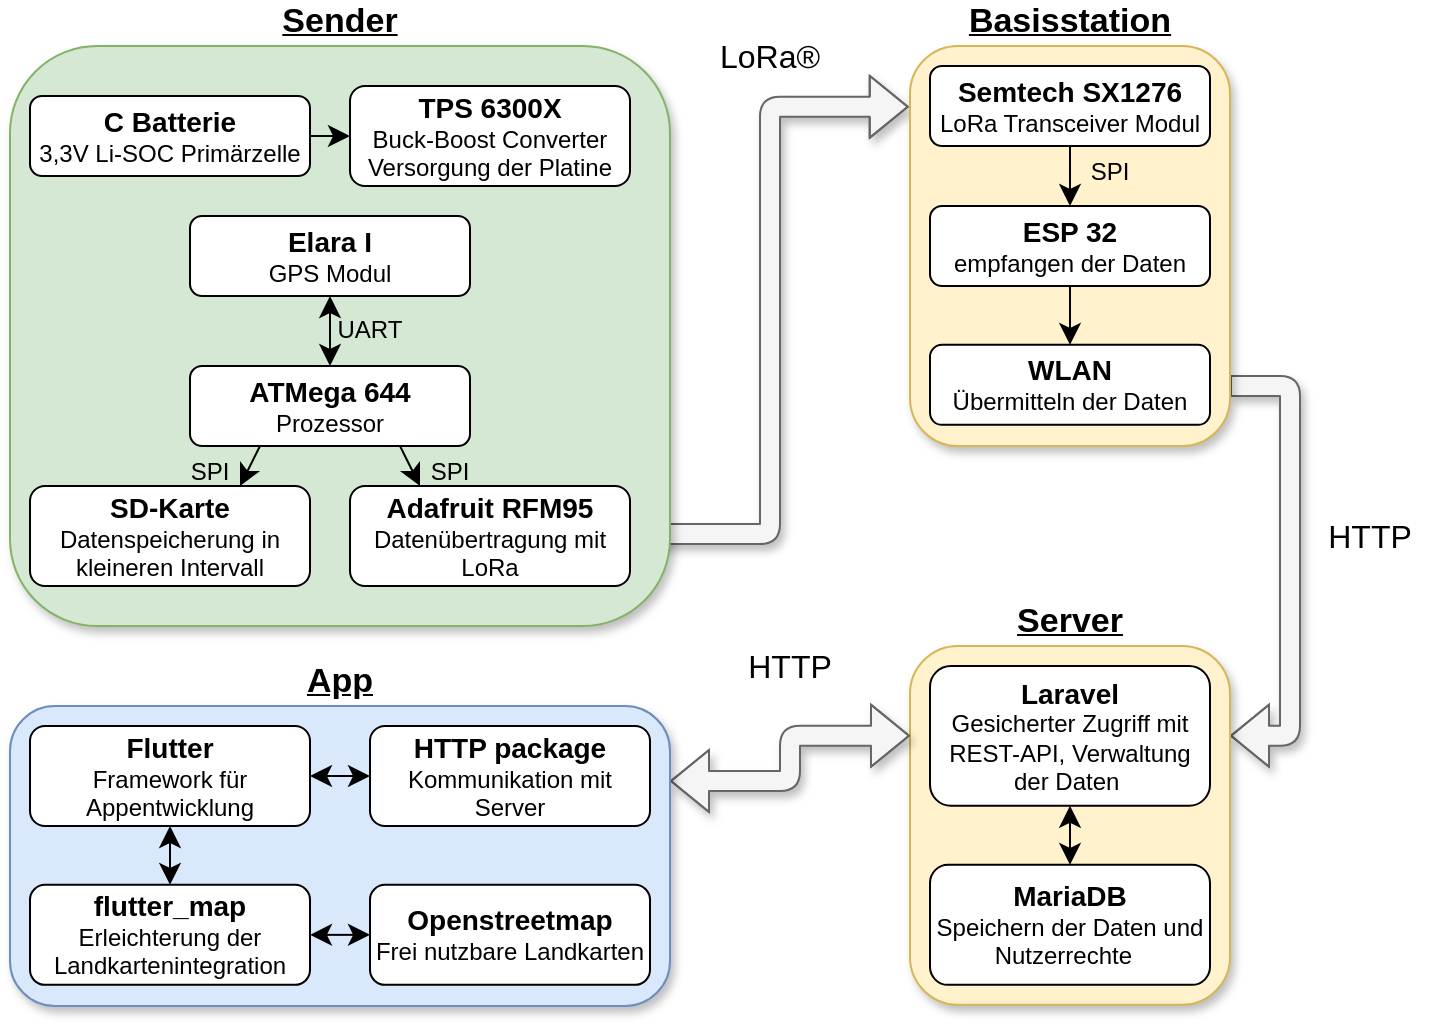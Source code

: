 <mxfile version="24.0.7" type="onedrive">
  <diagram name="Seite-1" id="KbpILENThxNt7EIQ6GHb">
    <mxGraphModel grid="1" page="1" gridSize="10" guides="1" tooltips="1" connect="1" arrows="1" fold="1" pageScale="1" pageWidth="827" pageHeight="1169" math="0" shadow="0">
      <root>
        <mxCell id="0" />
        <mxCell id="1" parent="0" />
        <mxCell id="ogu68mqCaCOpR1NrzorK-50" style="edgeStyle=elbowEdgeStyle;rounded=1;orthogonalLoop=1;jettySize=auto;html=1;entryX=-0.004;entryY=0.152;entryDx=0;entryDy=0;fontSize=12;shape=flexArrow;shadow=1;fillColor=#f5f5f5;strokeColor=#666666;entryPerimeter=0;" edge="1" parent="1" target="ogu68mqCaCOpR1NrzorK-3">
          <mxGeometry relative="1" as="geometry">
            <mxPoint x="390" y="394" as="sourcePoint" />
            <Array as="points">
              <mxPoint x="460" y="290" />
              <mxPoint x="410" y="290" />
            </Array>
          </mxGeometry>
        </mxCell>
        <mxCell id="ogu68mqCaCOpR1NrzorK-1" value="Sender" style="rounded=1;whiteSpace=wrap;html=1;labelPosition=center;verticalLabelPosition=top;align=center;verticalAlign=bottom;fontSize=17;fontStyle=5;shadow=1;fillColor=#d5e8d4;strokeColor=#82b366;" vertex="1" parent="1">
          <mxGeometry x="80" y="150" width="330" height="290" as="geometry" />
        </mxCell>
        <mxCell id="ogu68mqCaCOpR1NrzorK-52" style="edgeStyle=elbowEdgeStyle;rounded=1;orthogonalLoop=1;jettySize=auto;html=1;entryX=1;entryY=0.25;entryDx=0;entryDy=0;fontSize=12;shape=flexArrow;fillColor=#f5f5f5;strokeColor=#666666;shadow=1;exitX=1;exitY=0.85;exitDx=0;exitDy=0;exitPerimeter=0;" edge="1" parent="1" source="ogu68mqCaCOpR1NrzorK-3" target="ogu68mqCaCOpR1NrzorK-4">
          <mxGeometry relative="1" as="geometry">
            <Array as="points">
              <mxPoint x="720" y="400" />
            </Array>
            <mxPoint x="720" y="370" as="sourcePoint" />
          </mxGeometry>
        </mxCell>
        <mxCell id="ogu68mqCaCOpR1NrzorK-3" value="Basisstation" style="rounded=1;whiteSpace=wrap;html=1;labelPosition=center;verticalLabelPosition=top;align=center;verticalAlign=bottom;fontSize=17;fontStyle=5;shadow=1;fillColor=#fff2cc;strokeColor=#d6b656;" vertex="1" parent="1">
          <mxGeometry x="530" y="150" width="160" height="200" as="geometry" />
        </mxCell>
        <mxCell id="ogu68mqCaCOpR1NrzorK-4" value="&lt;font style=&quot;font-size: 17px;&quot;&gt;&lt;b&gt;&lt;u&gt;Server&lt;/u&gt;&lt;/b&gt;&lt;/font&gt;" style="rounded=1;whiteSpace=wrap;html=1;labelPosition=center;verticalLabelPosition=top;align=center;verticalAlign=bottom;fillColor=#fff2cc;strokeColor=#d6b656;shadow=1;" vertex="1" parent="1">
          <mxGeometry x="530" y="450" width="160" height="179.43" as="geometry" />
        </mxCell>
        <mxCell id="ogu68mqCaCOpR1NrzorK-65" style="edgeStyle=elbowEdgeStyle;rounded=1;orthogonalLoop=1;jettySize=auto;html=1;entryX=0;entryY=0.25;entryDx=0;entryDy=0;fontSize=12;shape=flexArrow;startArrow=block;shadow=1;exitX=1;exitY=0.25;exitDx=0;exitDy=0;fillColor=#f5f5f5;strokeColor=#666666;" edge="1" parent="1" source="ogu68mqCaCOpR1NrzorK-5" target="ogu68mqCaCOpR1NrzorK-4">
          <mxGeometry relative="1" as="geometry" />
        </mxCell>
        <mxCell id="ogu68mqCaCOpR1NrzorK-5" value="App" style="rounded=1;whiteSpace=wrap;html=1;labelPosition=center;verticalLabelPosition=top;align=center;verticalAlign=bottom;fillColor=#dae8fc;strokeColor=#6c8ebf;shadow=1;fontSize=17;fontStyle=5" vertex="1" parent="1">
          <mxGeometry x="80" y="480" width="330" height="150" as="geometry" />
        </mxCell>
        <mxCell id="ogu68mqCaCOpR1NrzorK-42" style="edgeStyle=none;curved=1;rounded=0;orthogonalLoop=1;jettySize=auto;html=1;entryX=0.75;entryY=0;entryDx=0;entryDy=0;fontSize=12;startSize=8;endSize=8;exitX=0.25;exitY=1;exitDx=0;exitDy=0;" edge="1" parent="1" source="ogu68mqCaCOpR1NrzorK-6" target="ogu68mqCaCOpR1NrzorK-11">
          <mxGeometry relative="1" as="geometry" />
        </mxCell>
        <mxCell id="ogu68mqCaCOpR1NrzorK-43" style="rounded=0;orthogonalLoop=1;jettySize=auto;html=1;entryX=0.25;entryY=0;entryDx=0;entryDy=0;fontSize=12;startSize=8;endSize=8;elbow=vertical;exitX=0.75;exitY=1;exitDx=0;exitDy=0;" edge="1" parent="1" source="ogu68mqCaCOpR1NrzorK-6" target="ogu68mqCaCOpR1NrzorK-13">
          <mxGeometry relative="1" as="geometry">
            <mxPoint x="239.998" y="339.43" as="sourcePoint" />
            <mxPoint x="300.28" y="380" as="targetPoint" />
          </mxGeometry>
        </mxCell>
        <mxCell id="ogu68mqCaCOpR1NrzorK-6" value="&lt;b style=&quot;font-size: 14px;&quot;&gt;ATMega 644&lt;br&gt;&lt;/b&gt;Prozessor" style="rounded=1;whiteSpace=wrap;html=1;" vertex="1" parent="1">
          <mxGeometry x="170" y="310" width="140" height="40" as="geometry" />
        </mxCell>
        <mxCell id="ogu68mqCaCOpR1NrzorK-41" style="edgeStyle=none;curved=1;rounded=0;orthogonalLoop=1;jettySize=auto;html=1;fontSize=12;startSize=8;endSize=8;startArrow=classic;startFill=1;" edge="1" parent="1" source="ogu68mqCaCOpR1NrzorK-9" target="ogu68mqCaCOpR1NrzorK-6">
          <mxGeometry relative="1" as="geometry" />
        </mxCell>
        <mxCell id="ogu68mqCaCOpR1NrzorK-9" value="&lt;b style=&quot;font-size: 14px;&quot;&gt;Elara I&lt;br&gt;&lt;/b&gt;GPS Modul" style="rounded=1;whiteSpace=wrap;html=1;" vertex="1" parent="1">
          <mxGeometry x="170" y="235" width="140" height="40" as="geometry" />
        </mxCell>
        <mxCell id="ogu68mqCaCOpR1NrzorK-11" value="&lt;span style=&quot;font-size: 14px;&quot;&gt;&lt;b&gt;SD-Karte&lt;br&gt;&lt;/b&gt;&lt;/span&gt;Datenspeicherung in&lt;br&gt;kleineren Intervall" style="rounded=1;whiteSpace=wrap;html=1;" vertex="1" parent="1">
          <mxGeometry x="90" y="370" width="140" height="50" as="geometry" />
        </mxCell>
        <mxCell id="ogu68mqCaCOpR1NrzorK-13" value="&lt;span style=&quot;font-size: 14px;&quot;&gt;&lt;b&gt;Adafruit RFM95&lt;br&gt;&lt;/b&gt;&lt;/span&gt;Datenübertragung mit LoRa" style="rounded=1;whiteSpace=wrap;html=1;" vertex="1" parent="1">
          <mxGeometry x="250" y="370" width="140" height="50" as="geometry" />
        </mxCell>
        <mxCell id="ogu68mqCaCOpR1NrzorK-16" value="&lt;span style=&quot;font-size: 14px;&quot;&gt;&lt;b&gt;WLAN&lt;br&gt;&lt;/b&gt;&lt;/span&gt;Übermitteln der Daten" style="rounded=1;whiteSpace=wrap;html=1;" vertex="1" parent="1">
          <mxGeometry x="540" y="299.43" width="140" height="40" as="geometry" />
        </mxCell>
        <mxCell id="ogu68mqCaCOpR1NrzorK-49" style="edgeStyle=none;curved=1;rounded=0;orthogonalLoop=1;jettySize=auto;html=1;entryX=0.5;entryY=0;entryDx=0;entryDy=0;fontSize=12;startSize=8;endSize=8;" edge="1" parent="1" source="ogu68mqCaCOpR1NrzorK-24" target="ogu68mqCaCOpR1NrzorK-16">
          <mxGeometry relative="1" as="geometry" />
        </mxCell>
        <mxCell id="ogu68mqCaCOpR1NrzorK-24" value="&lt;span style=&quot;font-size: 14px;&quot;&gt;&lt;b&gt;ESP 32&lt;/b&gt;&lt;/span&gt;&lt;br&gt;empfangen der Daten" style="rounded=1;whiteSpace=wrap;html=1;" vertex="1" parent="1">
          <mxGeometry x="540" y="230" width="140" height="40" as="geometry" />
        </mxCell>
        <mxCell id="ogu68mqCaCOpR1NrzorK-48" style="edgeStyle=none;curved=1;rounded=0;orthogonalLoop=1;jettySize=auto;html=1;fontSize=12;startSize=8;endSize=8;" edge="1" parent="1" source="ogu68mqCaCOpR1NrzorK-26" target="ogu68mqCaCOpR1NrzorK-24">
          <mxGeometry relative="1" as="geometry" />
        </mxCell>
        <mxCell id="ogu68mqCaCOpR1NrzorK-26" value="&lt;span style=&quot;font-size: 14px;&quot;&gt;&lt;b&gt;Semtech SX1276&lt;br&gt;&lt;/b&gt;&lt;/span&gt;LoRa Transceiver Modul" style="rounded=1;whiteSpace=wrap;html=1;" vertex="1" parent="1">
          <mxGeometry x="540" y="160" width="140" height="40" as="geometry" />
        </mxCell>
        <mxCell id="ogu68mqCaCOpR1NrzorK-27" style="edgeStyle=none;curved=1;rounded=0;orthogonalLoop=1;jettySize=auto;html=1;exitX=0.5;exitY=1;exitDx=0;exitDy=0;fontSize=12;startSize=8;endSize=8;" edge="1" parent="1" source="ogu68mqCaCOpR1NrzorK-3" target="ogu68mqCaCOpR1NrzorK-3">
          <mxGeometry relative="1" as="geometry" />
        </mxCell>
        <mxCell id="ogu68mqCaCOpR1NrzorK-53" style="edgeStyle=none;curved=1;rounded=0;orthogonalLoop=1;jettySize=auto;html=1;entryX=0.5;entryY=0;entryDx=0;entryDy=0;fontSize=12;startSize=8;endSize=8;startArrow=classic;startFill=1;" edge="1" parent="1" source="ogu68mqCaCOpR1NrzorK-31" target="ogu68mqCaCOpR1NrzorK-39">
          <mxGeometry relative="1" as="geometry" />
        </mxCell>
        <mxCell id="ogu68mqCaCOpR1NrzorK-31" value="&lt;span style=&quot;font-size: 14px;&quot;&gt;&lt;b&gt;Laravel&lt;br&gt;&lt;/b&gt;&lt;/span&gt;Gesicherter Zugriff mit REST-API, Verwaltung der Daten&amp;nbsp;" style="rounded=1;whiteSpace=wrap;html=1;" vertex="1" parent="1">
          <mxGeometry x="540" y="460" width="140" height="69.9" as="geometry" />
        </mxCell>
        <mxCell id="ogu68mqCaCOpR1NrzorK-37" style="edgeStyle=none;curved=1;rounded=0;orthogonalLoop=1;jettySize=auto;html=1;exitX=0.5;exitY=1;exitDx=0;exitDy=0;fontSize=12;startSize=8;endSize=8;" edge="1" parent="1" source="ogu68mqCaCOpR1NrzorK-4" target="ogu68mqCaCOpR1NrzorK-4">
          <mxGeometry relative="1" as="geometry" />
        </mxCell>
        <mxCell id="ogu68mqCaCOpR1NrzorK-39" value="&lt;span style=&quot;font-size: 14px;&quot;&gt;&lt;b&gt;MariaDB&lt;br&gt;&lt;/b&gt;&lt;/span&gt;Speichern der Daten und Nutzerrechte&amp;nbsp;&amp;nbsp;" style="rounded=1;whiteSpace=wrap;html=1;" vertex="1" parent="1">
          <mxGeometry x="540" y="559.43" width="140" height="60" as="geometry" />
        </mxCell>
        <mxCell id="ogu68mqCaCOpR1NrzorK-46" value="" style="edgeStyle=none;curved=1;rounded=0;orthogonalLoop=1;jettySize=auto;html=1;fontSize=12;startSize=8;endSize=8;" edge="1" parent="1" source="ogu68mqCaCOpR1NrzorK-44" target="ogu68mqCaCOpR1NrzorK-45">
          <mxGeometry relative="1" as="geometry" />
        </mxCell>
        <mxCell id="ogu68mqCaCOpR1NrzorK-44" value="&lt;span style=&quot;font-size: 14px;&quot;&gt;&lt;b&gt;C Batterie&lt;br&gt;&lt;/b&gt;&lt;/span&gt;3,3V Li-SOC Primärzelle" style="rounded=1;whiteSpace=wrap;html=1;" vertex="1" parent="1">
          <mxGeometry x="90" y="175" width="140" height="40" as="geometry" />
        </mxCell>
        <mxCell id="ogu68mqCaCOpR1NrzorK-45" value="&lt;span style=&quot;font-size: 14px;&quot;&gt;&lt;b&gt;TPS 6300X&lt;br&gt;&lt;/b&gt;&lt;/span&gt;Buck-Boost Converter&lt;br&gt;Versorgung der Platine" style="rounded=1;whiteSpace=wrap;html=1;" vertex="1" parent="1">
          <mxGeometry x="250" y="170" width="140" height="50" as="geometry" />
        </mxCell>
        <mxCell id="ogu68mqCaCOpR1NrzorK-51" value="LoRa®" style="text;html=1;align=center;verticalAlign=middle;whiteSpace=wrap;rounded=0;fontSize=16;" vertex="1" parent="1">
          <mxGeometry x="430" y="140" width="60" height="30" as="geometry" />
        </mxCell>
        <mxCell id="ogu68mqCaCOpR1NrzorK-54" value="UART" style="text;html=1;align=center;verticalAlign=middle;whiteSpace=wrap;rounded=0;fontSize=12;" vertex="1" parent="1">
          <mxGeometry x="230" y="284.43" width="60" height="15" as="geometry" />
        </mxCell>
        <mxCell id="ogu68mqCaCOpR1NrzorK-55" value="SPI" style="text;html=1;align=center;verticalAlign=middle;whiteSpace=wrap;rounded=0;fontSize=12;" vertex="1" parent="1">
          <mxGeometry x="270" y="355" width="60" height="15" as="geometry" />
        </mxCell>
        <mxCell id="ogu68mqCaCOpR1NrzorK-56" value="SPI" style="text;html=1;align=center;verticalAlign=middle;whiteSpace=wrap;rounded=0;fontSize=12;" vertex="1" parent="1">
          <mxGeometry x="150" y="355" width="60" height="15" as="geometry" />
        </mxCell>
        <mxCell id="ogu68mqCaCOpR1NrzorK-57" value="SPI" style="text;html=1;align=center;verticalAlign=middle;whiteSpace=wrap;rounded=0;fontSize=12;" vertex="1" parent="1">
          <mxGeometry x="600" y="205" width="60" height="15" as="geometry" />
        </mxCell>
        <mxCell id="ogu68mqCaCOpR1NrzorK-60" value="" style="edgeStyle=none;curved=1;rounded=0;orthogonalLoop=1;jettySize=auto;html=1;fontSize=12;startSize=8;endSize=8;startArrow=classic;startFill=1;" edge="1" parent="1" source="ogu68mqCaCOpR1NrzorK-58" target="ogu68mqCaCOpR1NrzorK-59">
          <mxGeometry relative="1" as="geometry" />
        </mxCell>
        <mxCell id="ogu68mqCaCOpR1NrzorK-64" value="" style="edgeStyle=none;curved=1;rounded=0;orthogonalLoop=1;jettySize=auto;html=1;fontSize=12;startSize=8;endSize=8;startArrow=classic;startFill=1;" edge="1" parent="1" source="ogu68mqCaCOpR1NrzorK-58" target="ogu68mqCaCOpR1NrzorK-61">
          <mxGeometry relative="1" as="geometry" />
        </mxCell>
        <mxCell id="ogu68mqCaCOpR1NrzorK-58" value="&lt;span style=&quot;font-size: 14px;&quot;&gt;&lt;b&gt;Flutter&lt;br&gt;&lt;/b&gt;&lt;/span&gt;Framework für Appentwicklung" style="rounded=1;whiteSpace=wrap;html=1;" vertex="1" parent="1">
          <mxGeometry x="90" y="490.0" width="140" height="50" as="geometry" />
        </mxCell>
        <mxCell id="ogu68mqCaCOpR1NrzorK-59" value="&lt;b style=&quot;font-size: 14px;&quot;&gt;HTTP package&lt;br&gt;&lt;/b&gt;Kommunikation mit Server" style="rounded=1;whiteSpace=wrap;html=1;" vertex="1" parent="1">
          <mxGeometry x="260" y="490" width="140" height="50" as="geometry" />
        </mxCell>
        <mxCell id="ogu68mqCaCOpR1NrzorK-63" value="" style="edgeStyle=none;curved=1;rounded=0;orthogonalLoop=1;jettySize=auto;html=1;fontSize=12;startSize=8;endSize=8;startArrow=classic;startFill=1;" edge="1" parent="1" source="ogu68mqCaCOpR1NrzorK-61" target="ogu68mqCaCOpR1NrzorK-62">
          <mxGeometry relative="1" as="geometry" />
        </mxCell>
        <mxCell id="ogu68mqCaCOpR1NrzorK-61" value="&lt;span style=&quot;font-size: 14px;&quot;&gt;&lt;b&gt;flutter_map&lt;br&gt;&lt;/b&gt;&lt;/span&gt;Erleichterung der Landkartenintegration" style="rounded=1;whiteSpace=wrap;html=1;" vertex="1" parent="1">
          <mxGeometry x="90" y="569.43" width="140" height="50" as="geometry" />
        </mxCell>
        <mxCell id="ogu68mqCaCOpR1NrzorK-62" value="&lt;span style=&quot;font-size: 14px;&quot;&gt;&lt;b&gt;Openstreetmap&lt;br&gt;&lt;/b&gt;&lt;/span&gt;Frei nutzbare Landkarten" style="rounded=1;whiteSpace=wrap;html=1;" vertex="1" parent="1">
          <mxGeometry x="260" y="569.43" width="140" height="50" as="geometry" />
        </mxCell>
        <mxCell id="ogu68mqCaCOpR1NrzorK-66" value="HTTP" style="text;html=1;align=center;verticalAlign=middle;whiteSpace=wrap;rounded=0;fontSize=16;" vertex="1" parent="1">
          <mxGeometry x="730" y="380" width="60" height="30" as="geometry" />
        </mxCell>
        <mxCell id="ogu68mqCaCOpR1NrzorK-67" value="HTTP" style="text;html=1;align=center;verticalAlign=middle;whiteSpace=wrap;rounded=0;fontSize=16;" vertex="1" parent="1">
          <mxGeometry x="440" y="450" width="60" height="20" as="geometry" />
        </mxCell>
      </root>
    </mxGraphModel>
  </diagram>
</mxfile>
